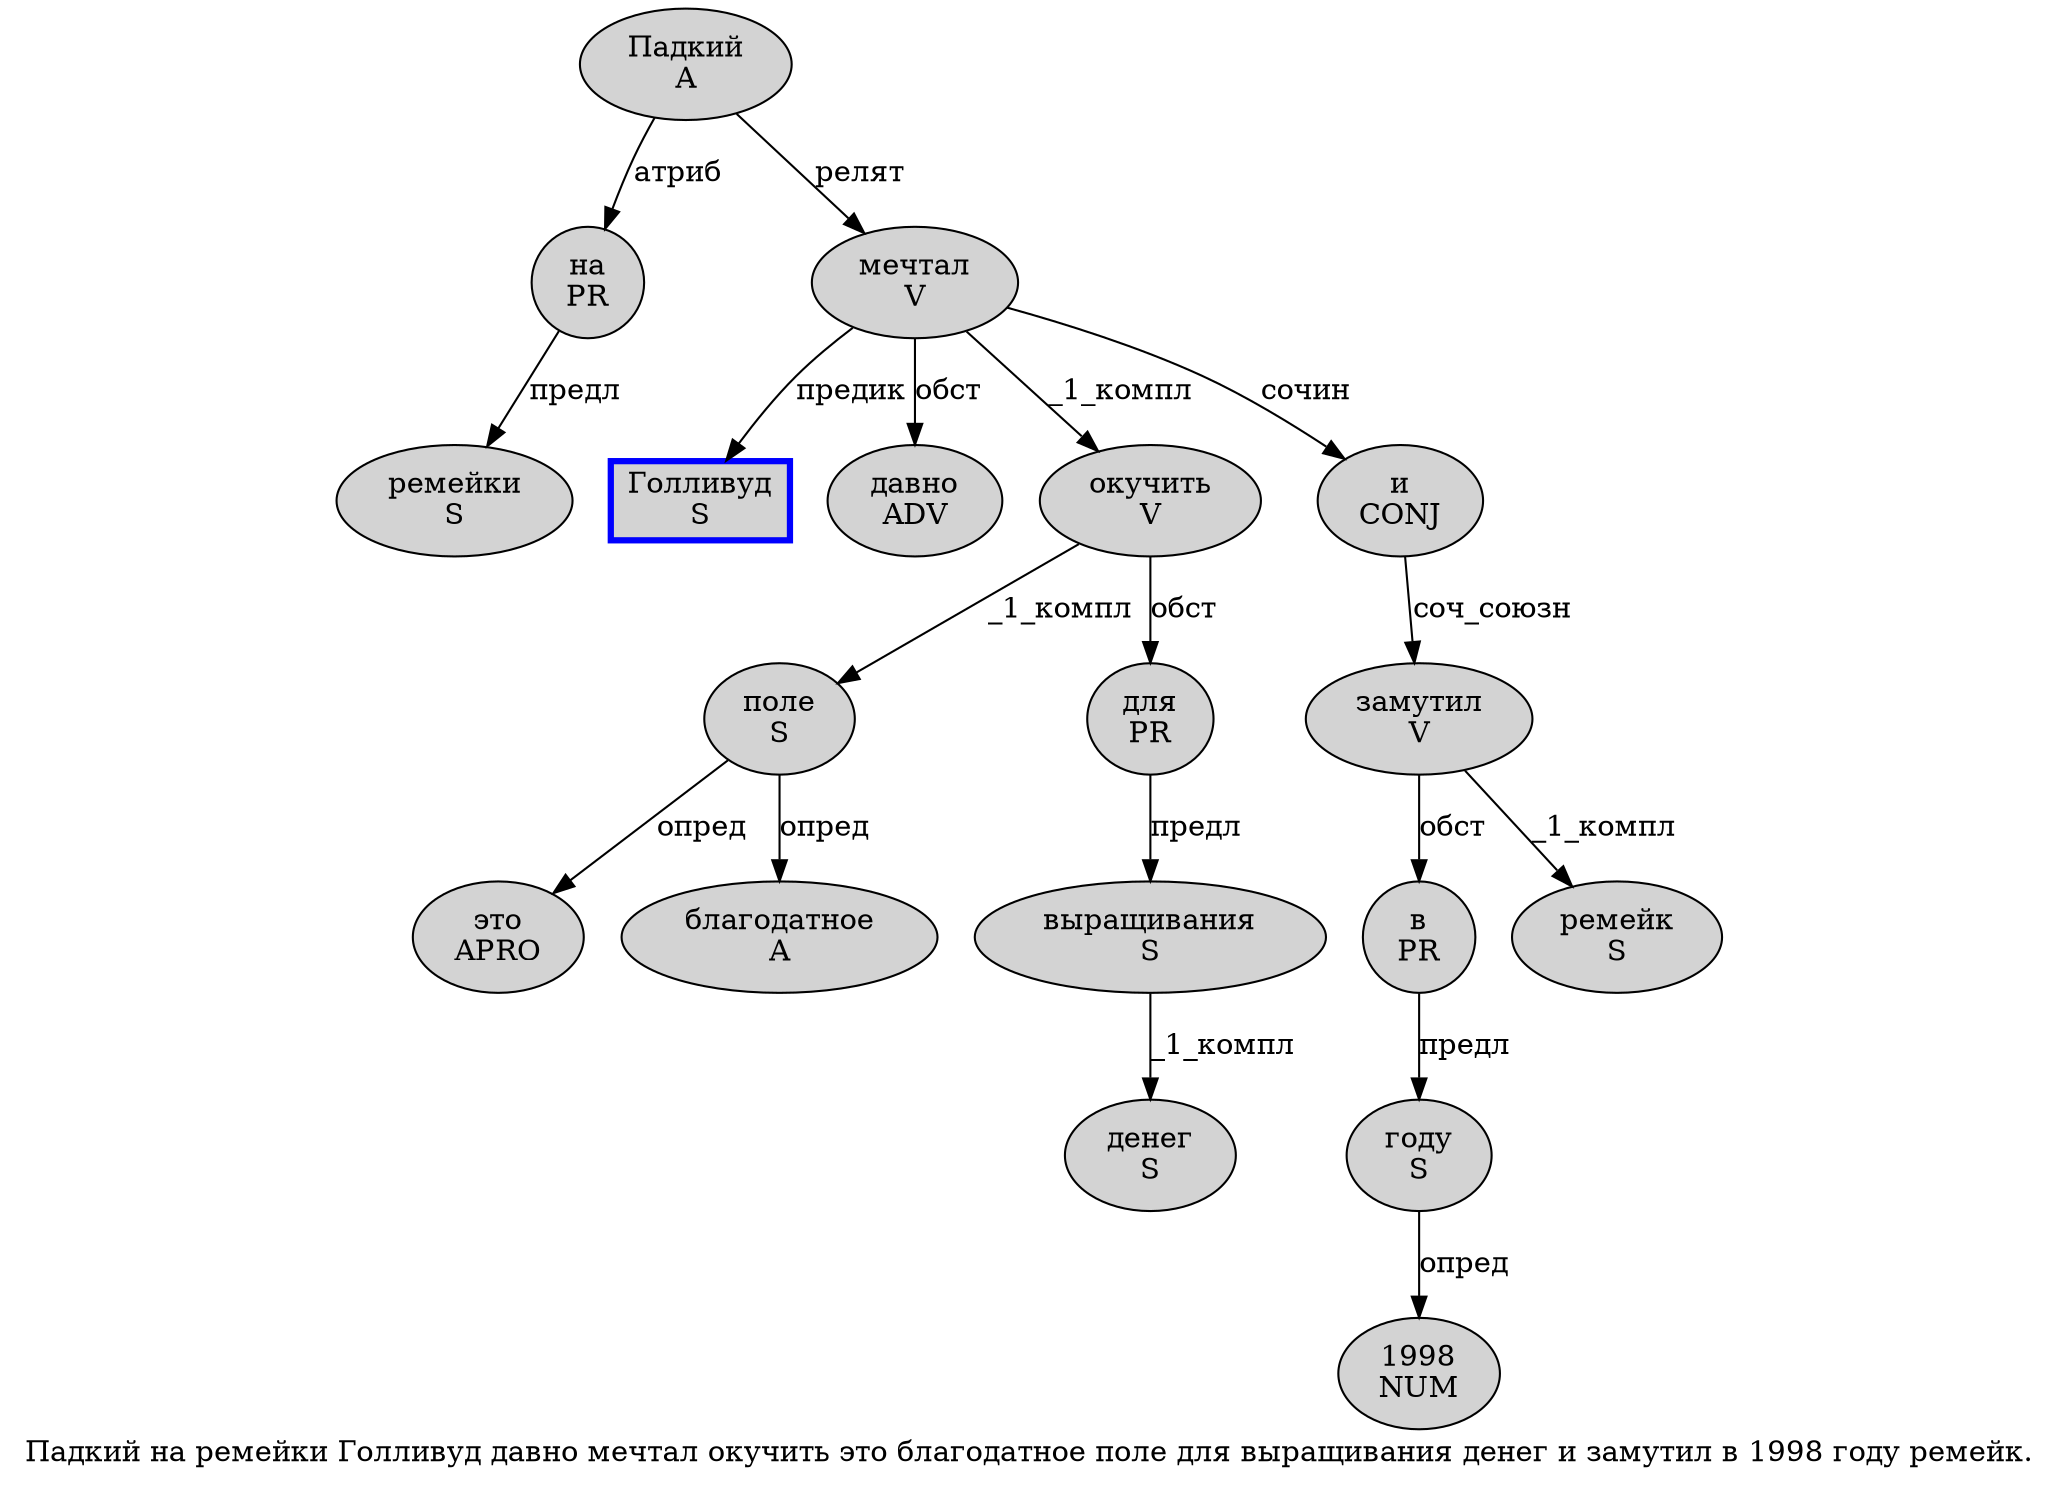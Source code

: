 digraph SENTENCE_4925 {
	graph [label="Падкий на ремейки Голливуд давно мечтал окучить это благодатное поле для выращивания денег и замутил в 1998 году ремейк."]
	node [style=filled]
		0 [label="Падкий
A" color="" fillcolor=lightgray penwidth=1 shape=ellipse]
		1 [label="на
PR" color="" fillcolor=lightgray penwidth=1 shape=ellipse]
		2 [label="ремейки
S" color="" fillcolor=lightgray penwidth=1 shape=ellipse]
		3 [label="Голливуд
S" color=blue fillcolor=lightgray penwidth=3 shape=box]
		4 [label="давно
ADV" color="" fillcolor=lightgray penwidth=1 shape=ellipse]
		5 [label="мечтал
V" color="" fillcolor=lightgray penwidth=1 shape=ellipse]
		6 [label="окучить
V" color="" fillcolor=lightgray penwidth=1 shape=ellipse]
		7 [label="это
APRO" color="" fillcolor=lightgray penwidth=1 shape=ellipse]
		8 [label="благодатное
A" color="" fillcolor=lightgray penwidth=1 shape=ellipse]
		9 [label="поле
S" color="" fillcolor=lightgray penwidth=1 shape=ellipse]
		10 [label="для
PR" color="" fillcolor=lightgray penwidth=1 shape=ellipse]
		11 [label="выращивания
S" color="" fillcolor=lightgray penwidth=1 shape=ellipse]
		12 [label="денег
S" color="" fillcolor=lightgray penwidth=1 shape=ellipse]
		13 [label="и
CONJ" color="" fillcolor=lightgray penwidth=1 shape=ellipse]
		14 [label="замутил
V" color="" fillcolor=lightgray penwidth=1 shape=ellipse]
		15 [label="в
PR" color="" fillcolor=lightgray penwidth=1 shape=ellipse]
		16 [label="1998
NUM" color="" fillcolor=lightgray penwidth=1 shape=ellipse]
		17 [label="году
S" color="" fillcolor=lightgray penwidth=1 shape=ellipse]
		18 [label="ремейк
S" color="" fillcolor=lightgray penwidth=1 shape=ellipse]
			15 -> 17 [label="предл"]
			9 -> 7 [label="опред"]
			9 -> 8 [label="опред"]
			14 -> 15 [label="обст"]
			14 -> 18 [label="_1_компл"]
			10 -> 11 [label="предл"]
			1 -> 2 [label="предл"]
			13 -> 14 [label="соч_союзн"]
			5 -> 3 [label="предик"]
			5 -> 4 [label="обст"]
			5 -> 6 [label="_1_компл"]
			5 -> 13 [label="сочин"]
			0 -> 1 [label="атриб"]
			0 -> 5 [label="релят"]
			17 -> 16 [label="опред"]
			11 -> 12 [label="_1_компл"]
			6 -> 9 [label="_1_компл"]
			6 -> 10 [label="обст"]
}